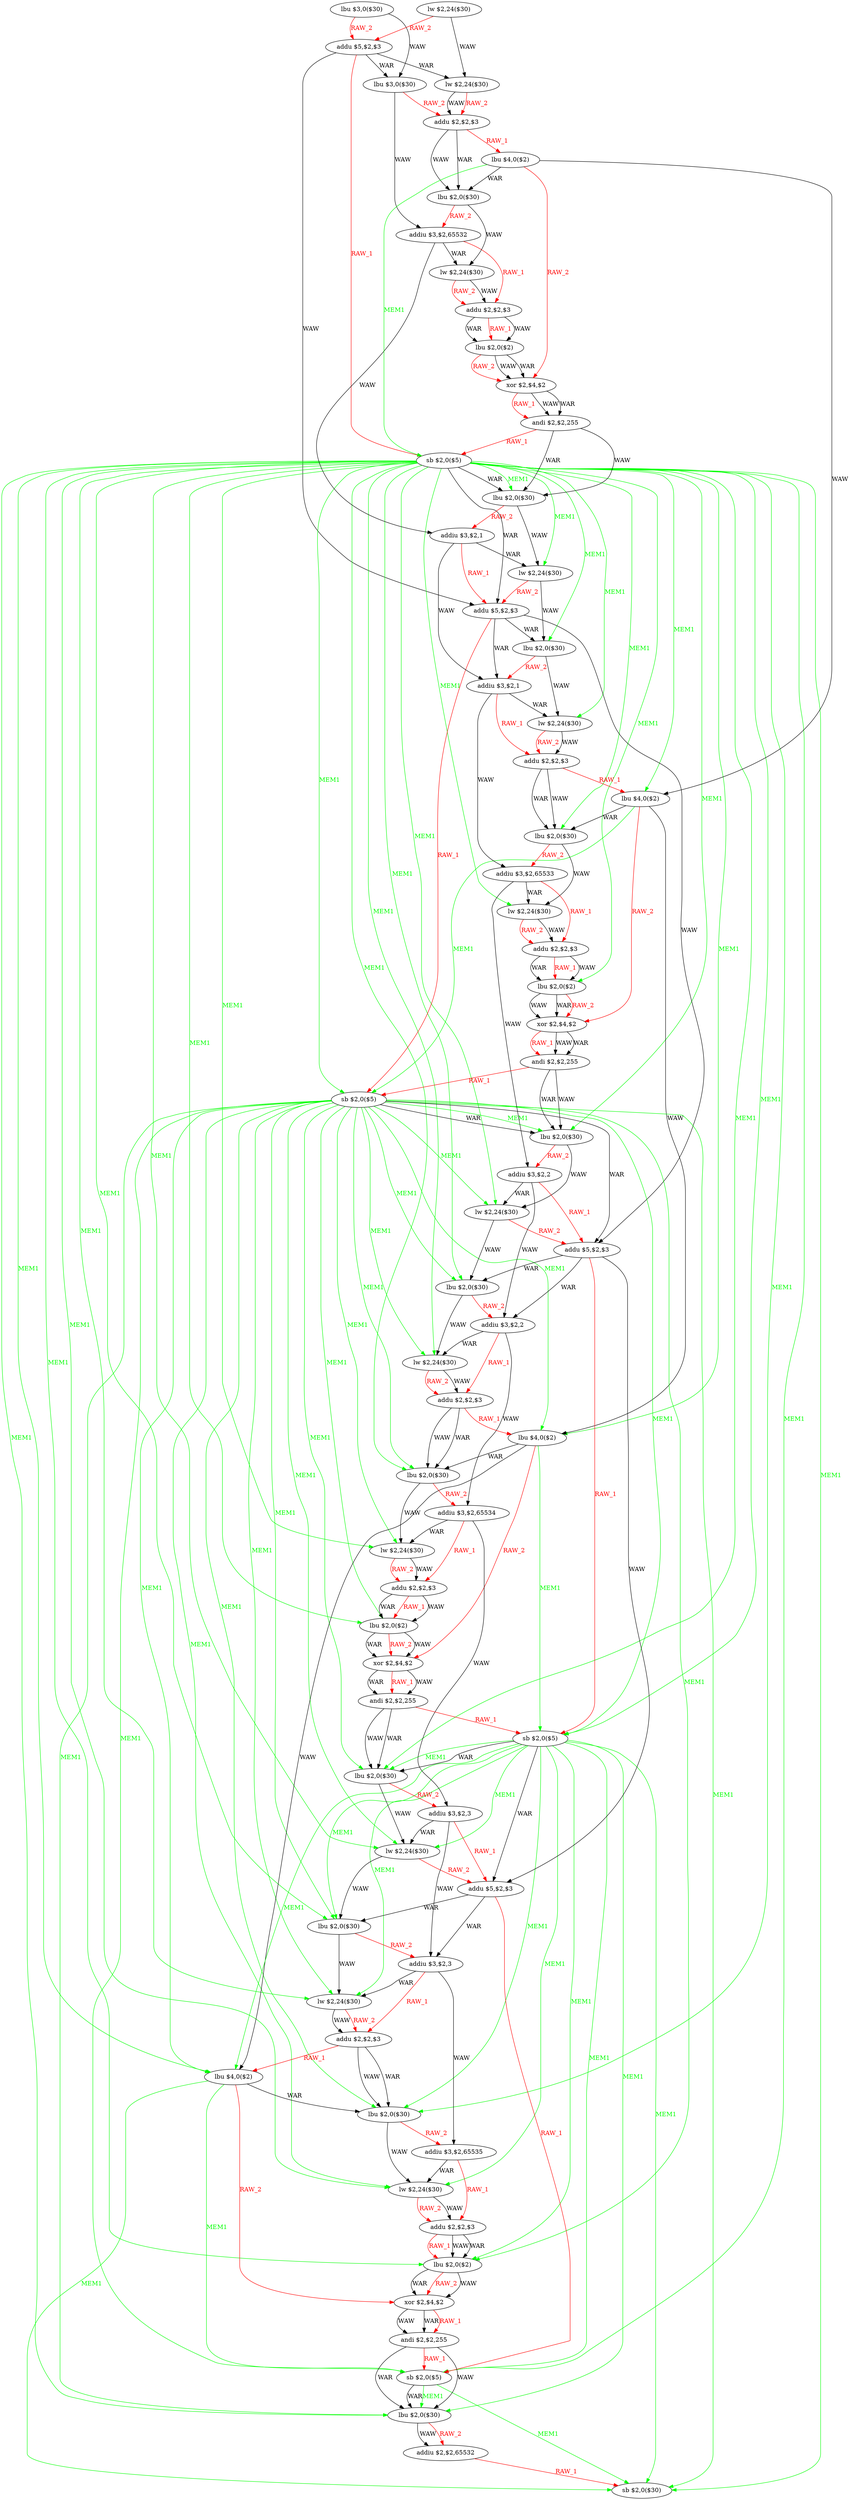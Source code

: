 digraph G1 {
node [shape = ellipse];
i0 [label = "lbu $3,0($30)"] ;
i0 ->  i2 [color = red, fontcolor = red, label= "RAW_2"];
i0 ->  i3 [label= "WAW"];
i2 [label = "addu $5,$2,$3"] ;
i2 ->  i3 [label= "WAR"];
i2 ->  i4 [label= "WAR"];
i2 ->  i14 [color = red, fontcolor = red, label= "RAW_1"];
i2 ->  i18 [label= "WAW"];
i3 [label = "lbu $3,0($30)"] ;
i3 ->  i5 [color = red, fontcolor = red, label= "RAW_2"];
i3 ->  i8 [label= "WAW"];
i5 [label = "addu $2,$2,$3"] ;
i5 ->  i6 [color = red, fontcolor = red, label= "RAW_1"];
i5 ->  i7 [label= "WAW"];
i5 ->  i7 [label= "WAR"];
i6 [label = "lbu $4,0($2)"] ;
i6 ->  i7 [label= "WAR"];
i6 ->  i12 [color = red, fontcolor = red, label= "RAW_2"];
i6 ->  i14 [color = green, fontcolor = green, label= "MEM1"];
i6 ->  i23 [label= "WAW"];
i7 [label = "lbu $2,0($30)"] ;
i7 ->  i8 [color = red, fontcolor = red, label= "RAW_2"];
i7 ->  i9 [label= "WAW"];
i8 [label = "addiu $3,$2,65532"] ;
i8 ->  i9 [label= "WAR"];
i8 ->  i10 [color = red, fontcolor = red, label= "RAW_1"];
i8 ->  i16 [label= "WAW"];
i9 [label = "lw $2,24($30)"] ;
i9 ->  i10 [label= "WAW"];
i9 ->  i10 [color = red, fontcolor = red, label= "RAW_2"];
i10 [label = "addu $2,$2,$3"] ;
i10 ->  i11 [label= "WAW"];
i10 ->  i11 [label= "WAR"];
i10 ->  i11 [color = red, fontcolor = red, label= "RAW_1"];
i11 [label = "lbu $2,0($2)"] ;
i11 ->  i12 [label= "WAW"];
i11 ->  i12 [label= "WAR"];
i11 ->  i12 [color = red, fontcolor = red, label= "RAW_2"];
i12 [label = "xor $2,$4,$2"] ;
i12 ->  i13 [label= "WAW"];
i12 ->  i13 [label= "WAR"];
i12 ->  i13 [color = red, fontcolor = red, label= "RAW_1"];
i13 [label = "andi $2,$2,255"] ;
i13 ->  i14 [color = red, fontcolor = red, label= "RAW_1"];
i13 ->  i15 [label= "WAW"];
i13 ->  i15 [label= "WAR"];
i14 [label = "sb $2,0($5)"] ;
i14 ->  i15 [label= "WAR"];
i14 ->  i15 [color = green, fontcolor = green, label= "MEM1"];
i14 ->  i17 [color = green, fontcolor = green, label= "MEM1"];
i14 ->  i18 [label= "WAR"];
i14 ->  i19 [color = green, fontcolor = green, label= "MEM1"];
i14 ->  i21 [color = green, fontcolor = green, label= "MEM1"];
i14 ->  i23 [color = green, fontcolor = green, label= "MEM1"];
i14 ->  i24 [color = green, fontcolor = green, label= "MEM1"];
i14 ->  i26 [color = green, fontcolor = green, label= "MEM1"];
i14 ->  i28 [color = green, fontcolor = green, label= "MEM1"];
i14 ->  i31 [color = green, fontcolor = green, label= "MEM1"];
i14 ->  i32 [color = green, fontcolor = green, label= "MEM1"];
i14 ->  i34 [color = green, fontcolor = green, label= "MEM1"];
i14 ->  i36 [color = green, fontcolor = green, label= "MEM1"];
i14 ->  i38 [color = green, fontcolor = green, label= "MEM1"];
i14 ->  i40 [color = green, fontcolor = green, label= "MEM1"];
i14 ->  i41 [color = green, fontcolor = green, label= "MEM1"];
i14 ->  i43 [color = green, fontcolor = green, label= "MEM1"];
i14 ->  i45 [color = green, fontcolor = green, label= "MEM1"];
i14 ->  i48 [color = green, fontcolor = green, label= "MEM1"];
i14 ->  i49 [color = green, fontcolor = green, label= "MEM1"];
i14 ->  i51 [color = green, fontcolor = green, label= "MEM1"];
i14 ->  i53 [color = green, fontcolor = green, label= "MEM1"];
i14 ->  i55 [color = green, fontcolor = green, label= "MEM1"];
i14 ->  i57 [color = green, fontcolor = green, label= "MEM1"];
i14 ->  i58 [color = green, fontcolor = green, label= "MEM1"];
i14 ->  i60 [color = green, fontcolor = green, label= "MEM1"];
i14 ->  i62 [color = green, fontcolor = green, label= "MEM1"];
i14 ->  i65 [color = green, fontcolor = green, label= "MEM1"];
i14 ->  i66 [color = green, fontcolor = green, label= "MEM1"];
i14 ->  i68 [color = green, fontcolor = green, label= "MEM1"];
i15 [label = "lbu $2,0($30)"] ;
i15 ->  i16 [color = red, fontcolor = red, label= "RAW_2"];
i15 ->  i17 [label= "WAW"];
i16 [label = "addiu $3,$2,1"] ;
i16 ->  i17 [label= "WAR"];
i16 ->  i18 [color = red, fontcolor = red, label= "RAW_1"];
i16 ->  i20 [label= "WAW"];
i17 [label = "lw $2,24($30)"] ;
i17 ->  i18 [color = red, fontcolor = red, label= "RAW_2"];
i17 ->  i19 [label= "WAW"];
i18 [label = "addu $5,$2,$3"] ;
i18 ->  i19 [label= "WAR"];
i18 ->  i20 [label= "WAR"];
i18 ->  i31 [color = red, fontcolor = red, label= "RAW_1"];
i18 ->  i35 [label= "WAW"];
i19 [label = "lbu $2,0($30)"] ;
i19 ->  i20 [color = red, fontcolor = red, label= "RAW_2"];
i19 ->  i21 [label= "WAW"];
i20 [label = "addiu $3,$2,1"] ;
i20 ->  i21 [label= "WAR"];
i20 ->  i22 [color = red, fontcolor = red, label= "RAW_1"];
i20 ->  i25 [label= "WAW"];
i21 [label = "lw $2,24($30)"] ;
i21 ->  i22 [label= "WAW"];
i21 ->  i22 [color = red, fontcolor = red, label= "RAW_2"];
i22 [label = "addu $2,$2,$3"] ;
i22 ->  i23 [color = red, fontcolor = red, label= "RAW_1"];
i22 ->  i24 [label= "WAW"];
i22 ->  i24 [label= "WAR"];
i23 [label = "lbu $4,0($2)"] ;
i23 ->  i24 [label= "WAR"];
i23 ->  i29 [color = red, fontcolor = red, label= "RAW_2"];
i23 ->  i31 [color = green, fontcolor = green, label= "MEM1"];
i23 ->  i40 [label= "WAW"];
i24 [label = "lbu $2,0($30)"] ;
i24 ->  i25 [color = red, fontcolor = red, label= "RAW_2"];
i24 ->  i26 [label= "WAW"];
i25 [label = "addiu $3,$2,65533"] ;
i25 ->  i26 [label= "WAR"];
i25 ->  i27 [color = red, fontcolor = red, label= "RAW_1"];
i25 ->  i33 [label= "WAW"];
i26 [label = "lw $2,24($30)"] ;
i26 ->  i27 [label= "WAW"];
i26 ->  i27 [color = red, fontcolor = red, label= "RAW_2"];
i27 [label = "addu $2,$2,$3"] ;
i27 ->  i28 [label= "WAW"];
i27 ->  i28 [label= "WAR"];
i27 ->  i28 [color = red, fontcolor = red, label= "RAW_1"];
i28 [label = "lbu $2,0($2)"] ;
i28 ->  i29 [label= "WAW"];
i28 ->  i29 [label= "WAR"];
i28 ->  i29 [color = red, fontcolor = red, label= "RAW_2"];
i29 [label = "xor $2,$4,$2"] ;
i29 ->  i30 [label= "WAW"];
i29 ->  i30 [label= "WAR"];
i29 ->  i30 [color = red, fontcolor = red, label= "RAW_1"];
i30 [label = "andi $2,$2,255"] ;
i30 ->  i31 [color = red, fontcolor = red, label= "RAW_1"];
i30 ->  i32 [label= "WAW"];
i30 ->  i32 [label= "WAR"];
i31 [label = "sb $2,0($5)"] ;
i31 ->  i32 [label= "WAR"];
i31 ->  i32 [color = green, fontcolor = green, label= "MEM1"];
i31 ->  i34 [color = green, fontcolor = green, label= "MEM1"];
i31 ->  i35 [label= "WAR"];
i31 ->  i36 [color = green, fontcolor = green, label= "MEM1"];
i31 ->  i38 [color = green, fontcolor = green, label= "MEM1"];
i31 ->  i40 [color = green, fontcolor = green, label= "MEM1"];
i31 ->  i41 [color = green, fontcolor = green, label= "MEM1"];
i31 ->  i43 [color = green, fontcolor = green, label= "MEM1"];
i31 ->  i45 [color = green, fontcolor = green, label= "MEM1"];
i31 ->  i48 [color = green, fontcolor = green, label= "MEM1"];
i31 ->  i49 [color = green, fontcolor = green, label= "MEM1"];
i31 ->  i51 [color = green, fontcolor = green, label= "MEM1"];
i31 ->  i53 [color = green, fontcolor = green, label= "MEM1"];
i31 ->  i55 [color = green, fontcolor = green, label= "MEM1"];
i31 ->  i57 [color = green, fontcolor = green, label= "MEM1"];
i31 ->  i58 [color = green, fontcolor = green, label= "MEM1"];
i31 ->  i60 [color = green, fontcolor = green, label= "MEM1"];
i31 ->  i62 [color = green, fontcolor = green, label= "MEM1"];
i31 ->  i65 [color = green, fontcolor = green, label= "MEM1"];
i31 ->  i66 [color = green, fontcolor = green, label= "MEM1"];
i31 ->  i68 [color = green, fontcolor = green, label= "MEM1"];
i32 [label = "lbu $2,0($30)"] ;
i32 ->  i33 [color = red, fontcolor = red, label= "RAW_2"];
i32 ->  i34 [label= "WAW"];
i33 [label = "addiu $3,$2,2"] ;
i33 ->  i34 [label= "WAR"];
i33 ->  i35 [color = red, fontcolor = red, label= "RAW_1"];
i33 ->  i37 [label= "WAW"];
i34 [label = "lw $2,24($30)"] ;
i34 ->  i35 [color = red, fontcolor = red, label= "RAW_2"];
i34 ->  i36 [label= "WAW"];
i35 [label = "addu $5,$2,$3"] ;
i35 ->  i36 [label= "WAR"];
i35 ->  i37 [label= "WAR"];
i35 ->  i48 [color = red, fontcolor = red, label= "RAW_1"];
i35 ->  i52 [label= "WAW"];
i36 [label = "lbu $2,0($30)"] ;
i36 ->  i37 [color = red, fontcolor = red, label= "RAW_2"];
i36 ->  i38 [label= "WAW"];
i37 [label = "addiu $3,$2,2"] ;
i37 ->  i38 [label= "WAR"];
i37 ->  i39 [color = red, fontcolor = red, label= "RAW_1"];
i37 ->  i42 [label= "WAW"];
i38 [label = "lw $2,24($30)"] ;
i38 ->  i39 [label= "WAW"];
i38 ->  i39 [color = red, fontcolor = red, label= "RAW_2"];
i39 [label = "addu $2,$2,$3"] ;
i39 ->  i40 [color = red, fontcolor = red, label= "RAW_1"];
i39 ->  i41 [label= "WAW"];
i39 ->  i41 [label= "WAR"];
i40 [label = "lbu $4,0($2)"] ;
i40 ->  i41 [label= "WAR"];
i40 ->  i46 [color = red, fontcolor = red, label= "RAW_2"];
i40 ->  i48 [color = green, fontcolor = green, label= "MEM1"];
i40 ->  i57 [label= "WAW"];
i41 [label = "lbu $2,0($30)"] ;
i41 ->  i42 [color = red, fontcolor = red, label= "RAW_2"];
i41 ->  i43 [label= "WAW"];
i42 [label = "addiu $3,$2,65534"] ;
i42 ->  i43 [label= "WAR"];
i42 ->  i44 [color = red, fontcolor = red, label= "RAW_1"];
i42 ->  i50 [label= "WAW"];
i43 [label = "lw $2,24($30)"] ;
i43 ->  i44 [label= "WAW"];
i43 ->  i44 [color = red, fontcolor = red, label= "RAW_2"];
i44 [label = "addu $2,$2,$3"] ;
i44 ->  i45 [label= "WAW"];
i44 ->  i45 [label= "WAR"];
i44 ->  i45 [color = red, fontcolor = red, label= "RAW_1"];
i45 [label = "lbu $2,0($2)"] ;
i45 ->  i46 [label= "WAW"];
i45 ->  i46 [label= "WAR"];
i45 ->  i46 [color = red, fontcolor = red, label= "RAW_2"];
i46 [label = "xor $2,$4,$2"] ;
i46 ->  i47 [label= "WAW"];
i46 ->  i47 [label= "WAR"];
i46 ->  i47 [color = red, fontcolor = red, label= "RAW_1"];
i47 [label = "andi $2,$2,255"] ;
i47 ->  i48 [color = red, fontcolor = red, label= "RAW_1"];
i47 ->  i49 [label= "WAW"];
i47 ->  i49 [label= "WAR"];
i48 [label = "sb $2,0($5)"] ;
i48 ->  i49 [label= "WAR"];
i48 ->  i49 [color = green, fontcolor = green, label= "MEM1"];
i48 ->  i51 [color = green, fontcolor = green, label= "MEM1"];
i48 ->  i52 [label= "WAR"];
i48 ->  i53 [color = green, fontcolor = green, label= "MEM1"];
i48 ->  i55 [color = green, fontcolor = green, label= "MEM1"];
i48 ->  i57 [color = green, fontcolor = green, label= "MEM1"];
i48 ->  i58 [color = green, fontcolor = green, label= "MEM1"];
i48 ->  i60 [color = green, fontcolor = green, label= "MEM1"];
i48 ->  i62 [color = green, fontcolor = green, label= "MEM1"];
i48 ->  i65 [color = green, fontcolor = green, label= "MEM1"];
i48 ->  i66 [color = green, fontcolor = green, label= "MEM1"];
i48 ->  i68 [color = green, fontcolor = green, label= "MEM1"];
i49 [label = "lbu $2,0($30)"] ;
i49 ->  i50 [color = red, fontcolor = red, label= "RAW_2"];
i49 ->  i51 [label= "WAW"];
i50 [label = "addiu $3,$2,3"] ;
i50 ->  i51 [label= "WAR"];
i50 ->  i52 [color = red, fontcolor = red, label= "RAW_1"];
i50 ->  i54 [label= "WAW"];
i51 [label = "lw $2,24($30)"] ;
i51 ->  i52 [color = red, fontcolor = red, label= "RAW_2"];
i51 ->  i53 [label= "WAW"];
i52 [label = "addu $5,$2,$3"] ;
i52 ->  i53 [label= "WAR"];
i52 ->  i54 [label= "WAR"];
i52 ->  i65 [color = red, fontcolor = red, label= "RAW_1"];
i53 [label = "lbu $2,0($30)"] ;
i53 ->  i54 [color = red, fontcolor = red, label= "RAW_2"];
i53 ->  i55 [label= "WAW"];
i54 [label = "addiu $3,$2,3"] ;
i54 ->  i55 [label= "WAR"];
i54 ->  i56 [color = red, fontcolor = red, label= "RAW_1"];
i54 ->  i59 [label= "WAW"];
i55 [label = "lw $2,24($30)"] ;
i55 ->  i56 [label= "WAW"];
i55 ->  i56 [color = red, fontcolor = red, label= "RAW_2"];
i56 [label = "addu $2,$2,$3"] ;
i56 ->  i57 [color = red, fontcolor = red, label= "RAW_1"];
i56 ->  i58 [label= "WAW"];
i56 ->  i58 [label= "WAR"];
i57 [label = "lbu $4,0($2)"] ;
i57 ->  i58 [label= "WAR"];
i57 ->  i63 [color = red, fontcolor = red, label= "RAW_2"];
i57 ->  i65 [color = green, fontcolor = green, label= "MEM1"];
i57 ->  i68 [color = green, fontcolor = green, label= "MEM1"];
i58 [label = "lbu $2,0($30)"] ;
i58 ->  i59 [color = red, fontcolor = red, label= "RAW_2"];
i58 ->  i60 [label= "WAW"];
i59 [label = "addiu $3,$2,65535"] ;
i59 ->  i60 [label= "WAR"];
i59 ->  i61 [color = red, fontcolor = red, label= "RAW_1"];
i60 [label = "lw $2,24($30)"] ;
i60 ->  i61 [label= "WAW"];
i60 ->  i61 [color = red, fontcolor = red, label= "RAW_2"];
i61 [label = "addu $2,$2,$3"] ;
i61 ->  i62 [label= "WAW"];
i61 ->  i62 [label= "WAR"];
i61 ->  i62 [color = red, fontcolor = red, label= "RAW_1"];
i62 [label = "lbu $2,0($2)"] ;
i62 ->  i63 [label= "WAW"];
i62 ->  i63 [label= "WAR"];
i62 ->  i63 [color = red, fontcolor = red, label= "RAW_2"];
i63 [label = "xor $2,$4,$2"] ;
i63 ->  i64 [label= "WAW"];
i63 ->  i64 [label= "WAR"];
i63 ->  i64 [color = red, fontcolor = red, label= "RAW_1"];
i64 [label = "andi $2,$2,255"] ;
i64 ->  i65 [color = red, fontcolor = red, label= "RAW_1"];
i64 ->  i66 [label= "WAW"];
i64 ->  i66 [label= "WAR"];
i65 [label = "sb $2,0($5)"] ;
i65 ->  i66 [label= "WAR"];
i65 ->  i66 [color = green, fontcolor = green, label= "MEM1"];
i65 ->  i68 [color = green, fontcolor = green, label= "MEM1"];
i66 [label = "lbu $2,0($30)"] ;
i66 ->  i67 [label= "WAW"];
i66 ->  i67 [color = red, fontcolor = red, label= "RAW_2"];
i67 [label = "addiu $2,$2,65532"] ;
i67 ->  i68 [color = red, fontcolor = red, label= "RAW_1"];
i68 [label = "sb $2,0($30)"] ;
i4 [label = "lw $2,24($30)"] ;
i4 ->  i5 [label= "WAW"];
i4 ->  i5 [color = red, fontcolor = red, label= "RAW_2"];
i1 [label = "lw $2,24($30)"] ;
i1 ->  i2 [color = red, fontcolor = red, label= "RAW_2"];
i1 ->  i4 [label= "WAW"];
}
